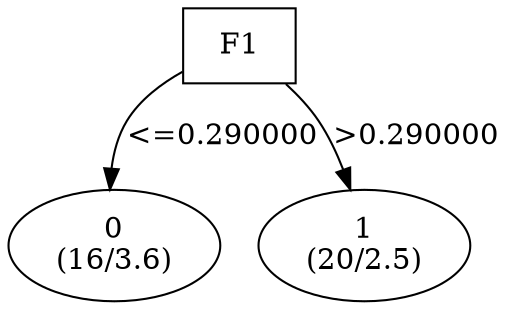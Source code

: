 digraph YaDT {
n0 [ shape=box, label="F1\n"]
n0 -> n1 [label="<=0.290000"]
n1 [ shape=ellipse, label="0\n(16/3.6)"]
n0 -> n2 [label=">0.290000"]
n2 [ shape=ellipse, label="1\n(20/2.5)"]
}
